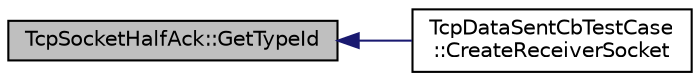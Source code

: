 digraph "TcpSocketHalfAck::GetTypeId"
{
  edge [fontname="Helvetica",fontsize="10",labelfontname="Helvetica",labelfontsize="10"];
  node [fontname="Helvetica",fontsize="10",shape=record];
  rankdir="LR";
  Node1 [label="TcpSocketHalfAck::GetTypeId",height=0.2,width=0.4,color="black", fillcolor="grey75", style="filled", fontcolor="black"];
  Node1 -> Node2 [dir="back",color="midnightblue",fontsize="10",style="solid"];
  Node2 [label="TcpDataSentCbTestCase\l::CreateReceiverSocket",height=0.2,width=0.4,color="black", fillcolor="white", style="filled",URL="$dc/d3f/classTcpDataSentCbTestCase.html#ad26dcec1cccd30a0dda2263a999e1e3a",tooltip="Create and install the socket to install on the receiver. "];
}
